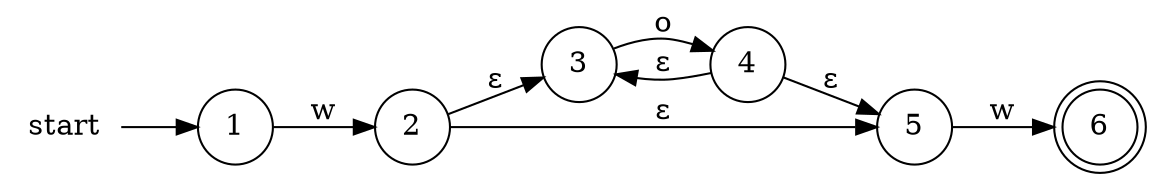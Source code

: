 digraph {

    rankdir = LR;

    "start" [shape = none];

    node [shape = circle];
    1 [label = "1"];
    2 [label = "2"];
    3 [label = "3"];
    4 [label = "4"];
    5 [label = "5"];
    node [shape = doublecircle];
    6 [label = "6"];


    "start" -> 1;
    1 -> 2 [label = "w"];
    2 -> 3 [label = "ε"];
    3 -> 4 [label = "o"];
    4 -> 3 [label = "ε"];
    4 -> 5 [label = "ε"];
    2 -> 5 [label = "ε"];
    5 -> 6 [label = "w"];

}
